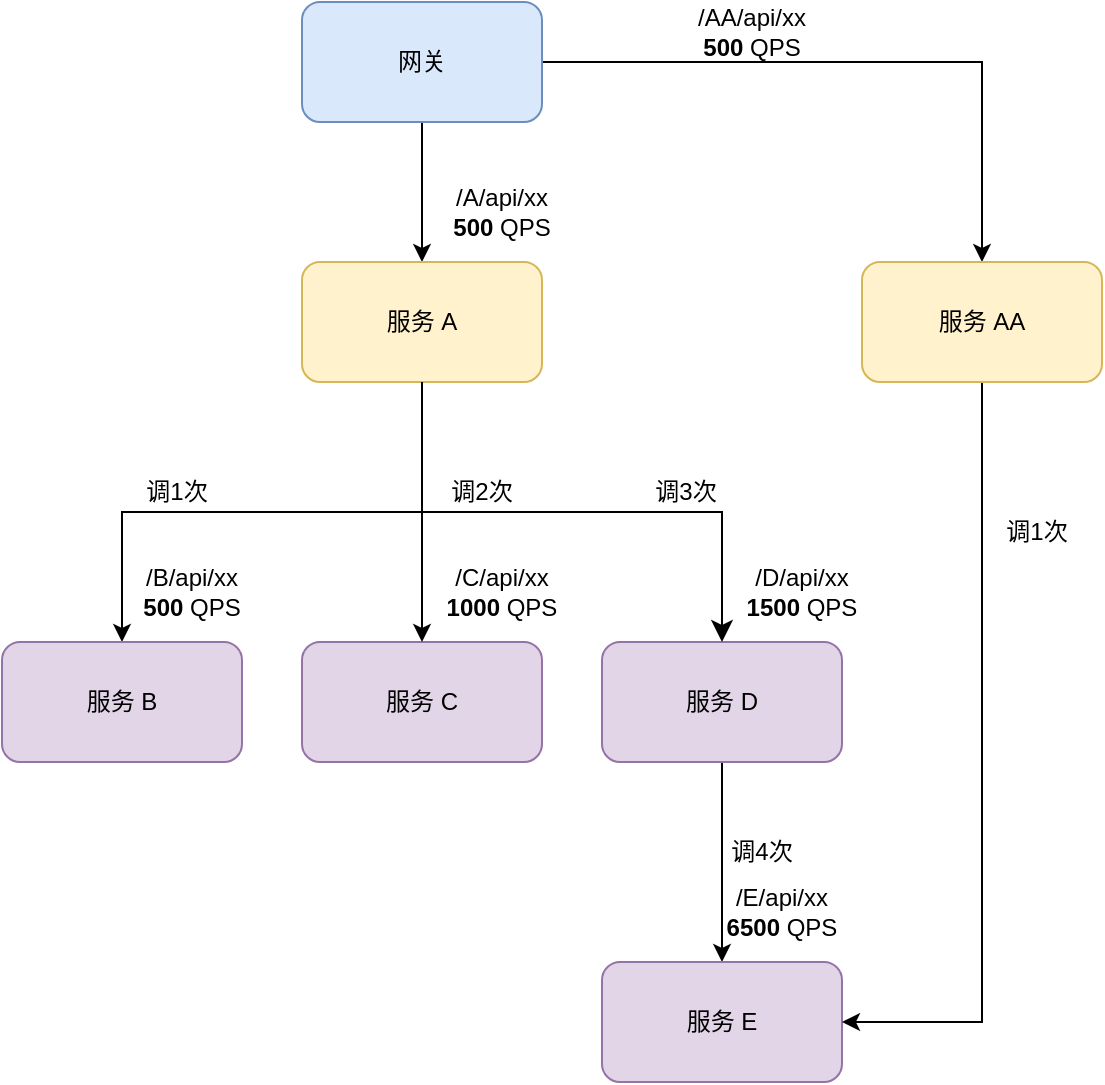 <mxfile version="20.8.17" type="github">
  <diagram name="第 1 页" id="prOJgo9GpXeZwa0iwq7N">
    <mxGraphModel dx="1050" dy="525" grid="1" gridSize="10" guides="1" tooltips="1" connect="1" arrows="1" fold="1" page="1" pageScale="1" pageWidth="827" pageHeight="1169" math="0" shadow="0">
      <root>
        <mxCell id="0" />
        <mxCell id="1" parent="0" />
        <mxCell id="yc_o2a3D8lfDAJjXoI51-37" style="edgeStyle=orthogonalEdgeStyle;rounded=0;orthogonalLoop=1;jettySize=auto;html=1;entryX=0.5;entryY=0;entryDx=0;entryDy=0;" parent="1" source="yc_o2a3D8lfDAJjXoI51-39" target="yc_o2a3D8lfDAJjXoI51-41" edge="1">
          <mxGeometry relative="1" as="geometry" />
        </mxCell>
        <mxCell id="qrkZi6IYKP4hye0Rc6W1-26" style="edgeStyle=orthogonalEdgeStyle;rounded=0;orthogonalLoop=1;jettySize=auto;html=1;" parent="1" source="yc_o2a3D8lfDAJjXoI51-39" target="qrkZi6IYKP4hye0Rc6W1-24" edge="1">
          <mxGeometry relative="1" as="geometry" />
        </mxCell>
        <mxCell id="yc_o2a3D8lfDAJjXoI51-39" value="网关" style="rounded=1;whiteSpace=wrap;html=1;fillColor=#dae8fc;strokeColor=#6c8ebf;" parent="1" vertex="1">
          <mxGeometry x="210" y="180" width="120" height="60" as="geometry" />
        </mxCell>
        <mxCell id="4nQqjzNpe1GIFptVDKYE-1" value="" style="edgeStyle=orthogonalEdgeStyle;rounded=0;orthogonalLoop=1;jettySize=auto;html=1;exitX=0.5;exitY=1;exitDx=0;exitDy=0;" parent="1" source="yc_o2a3D8lfDAJjXoI51-41" target="yc_o2a3D8lfDAJjXoI51-45" edge="1">
          <mxGeometry relative="1" as="geometry" />
        </mxCell>
        <mxCell id="yc_o2a3D8lfDAJjXoI51-41" value="服务 A" style="rounded=1;whiteSpace=wrap;html=1;fillColor=#fff2cc;strokeColor=#d6b656;" parent="1" vertex="1">
          <mxGeometry x="210" y="310" width="120" height="60" as="geometry" />
        </mxCell>
        <mxCell id="yc_o2a3D8lfDAJjXoI51-45" value="服务 B" style="rounded=1;whiteSpace=wrap;html=1;fillColor=#e1d5e7;strokeColor=#9673a6;" parent="1" vertex="1">
          <mxGeometry x="60" y="500" width="120" height="60" as="geometry" />
        </mxCell>
        <mxCell id="qrkZi6IYKP4hye0Rc6W1-1" value="服务 C" style="rounded=1;whiteSpace=wrap;html=1;fillColor=#e1d5e7;strokeColor=#9673a6;" parent="1" vertex="1">
          <mxGeometry x="210" y="500" width="120" height="60" as="geometry" />
        </mxCell>
        <mxCell id="qrkZi6IYKP4hye0Rc6W1-2" value="" style="endArrow=classic;html=1;rounded=0;exitX=0.5;exitY=1;exitDx=0;exitDy=0;entryX=0.5;entryY=0;entryDx=0;entryDy=0;" parent="1" source="yc_o2a3D8lfDAJjXoI51-41" target="qrkZi6IYKP4hye0Rc6W1-1" edge="1">
          <mxGeometry width="50" height="50" relative="1" as="geometry">
            <mxPoint x="290" y="430" as="sourcePoint" />
            <mxPoint x="340" y="380" as="targetPoint" />
          </mxGeometry>
        </mxCell>
        <mxCell id="qrkZi6IYKP4hye0Rc6W1-6" value="" style="edgeStyle=orthogonalEdgeStyle;rounded=0;orthogonalLoop=1;jettySize=auto;html=1;" parent="1" source="qrkZi6IYKP4hye0Rc6W1-3" target="qrkZi6IYKP4hye0Rc6W1-5" edge="1">
          <mxGeometry relative="1" as="geometry" />
        </mxCell>
        <mxCell id="qrkZi6IYKP4hye0Rc6W1-3" value="服务 D" style="rounded=1;whiteSpace=wrap;html=1;fillColor=#e1d5e7;strokeColor=#9673a6;" parent="1" vertex="1">
          <mxGeometry x="360" y="500" width="120" height="60" as="geometry" />
        </mxCell>
        <mxCell id="qrkZi6IYKP4hye0Rc6W1-4" value="" style="edgeStyle=elbowEdgeStyle;elbow=vertical;endArrow=classic;html=1;curved=0;rounded=0;endSize=8;startSize=8;exitX=0.5;exitY=1;exitDx=0;exitDy=0;" parent="1" source="yc_o2a3D8lfDAJjXoI51-41" target="qrkZi6IYKP4hye0Rc6W1-3" edge="1">
          <mxGeometry width="50" height="50" relative="1" as="geometry">
            <mxPoint x="300" y="390" as="sourcePoint" />
            <mxPoint x="420" y="560" as="targetPoint" />
          </mxGeometry>
        </mxCell>
        <mxCell id="qrkZi6IYKP4hye0Rc6W1-5" value="服务 E" style="rounded=1;whiteSpace=wrap;html=1;fillColor=#e1d5e7;strokeColor=#9673a6;" parent="1" vertex="1">
          <mxGeometry x="360" y="660" width="120" height="60" as="geometry" />
        </mxCell>
        <mxCell id="qrkZi6IYKP4hye0Rc6W1-9" value="/A/api/xx&lt;br&gt;&lt;b&gt;500&lt;/b&gt; QPS" style="text;html=1;strokeColor=none;fillColor=none;align=center;verticalAlign=middle;whiteSpace=wrap;rounded=0;" parent="1" vertex="1">
          <mxGeometry x="275" y="270" width="70" height="30" as="geometry" />
        </mxCell>
        <mxCell id="qrkZi6IYKP4hye0Rc6W1-10" value="/B/api/xx&lt;br&gt;&lt;b&gt;500&lt;/b&gt; QPS" style="text;html=1;strokeColor=none;fillColor=none;align=center;verticalAlign=middle;whiteSpace=wrap;rounded=0;" parent="1" vertex="1">
          <mxGeometry x="120" y="460" width="70" height="30" as="geometry" />
        </mxCell>
        <mxCell id="qrkZi6IYKP4hye0Rc6W1-11" value="/C/api/xx&lt;br&gt;&lt;b&gt;1000&lt;/b&gt; QPS" style="text;html=1;strokeColor=none;fillColor=none;align=center;verticalAlign=middle;whiteSpace=wrap;rounded=0;" parent="1" vertex="1">
          <mxGeometry x="280" y="460" width="60" height="30" as="geometry" />
        </mxCell>
        <mxCell id="qrkZi6IYKP4hye0Rc6W1-12" value="/D/api/xx&lt;br&gt;&lt;b&gt;1500&lt;/b&gt; QPS" style="text;html=1;strokeColor=none;fillColor=none;align=center;verticalAlign=middle;whiteSpace=wrap;rounded=0;" parent="1" vertex="1">
          <mxGeometry x="430" y="460" width="60" height="30" as="geometry" />
        </mxCell>
        <mxCell id="qrkZi6IYKP4hye0Rc6W1-13" value="/E/api/xx&lt;br&gt;&lt;b&gt;6500&lt;/b&gt; QPS" style="text;html=1;strokeColor=none;fillColor=none;align=center;verticalAlign=middle;whiteSpace=wrap;rounded=0;" parent="1" vertex="1">
          <mxGeometry x="410" y="620" width="80" height="30" as="geometry" />
        </mxCell>
        <mxCell id="qrkZi6IYKP4hye0Rc6W1-16" value="调1次" style="text;html=1;strokeColor=none;fillColor=none;align=center;verticalAlign=middle;whiteSpace=wrap;rounded=0;" parent="1" vertex="1">
          <mxGeometry x="130" y="410" width="35" height="30" as="geometry" />
        </mxCell>
        <mxCell id="qrkZi6IYKP4hye0Rc6W1-17" value="调2次" style="text;html=1;strokeColor=none;fillColor=none;align=center;verticalAlign=middle;whiteSpace=wrap;rounded=0;" parent="1" vertex="1">
          <mxGeometry x="280" y="410" width="40" height="30" as="geometry" />
        </mxCell>
        <mxCell id="qrkZi6IYKP4hye0Rc6W1-19" value="调3次" style="text;html=1;strokeColor=none;fillColor=none;align=center;verticalAlign=middle;whiteSpace=wrap;rounded=0;" parent="1" vertex="1">
          <mxGeometry x="384" y="410" width="36" height="30" as="geometry" />
        </mxCell>
        <mxCell id="qrkZi6IYKP4hye0Rc6W1-20" value="调4次" style="text;html=1;strokeColor=none;fillColor=none;align=center;verticalAlign=middle;whiteSpace=wrap;rounded=0;" parent="1" vertex="1">
          <mxGeometry x="420" y="590" width="40" height="30" as="geometry" />
        </mxCell>
        <mxCell id="qrkZi6IYKP4hye0Rc6W1-28" style="edgeStyle=orthogonalEdgeStyle;rounded=0;orthogonalLoop=1;jettySize=auto;html=1;entryX=1;entryY=0.5;entryDx=0;entryDy=0;exitX=0.5;exitY=1;exitDx=0;exitDy=0;" parent="1" source="qrkZi6IYKP4hye0Rc6W1-24" target="qrkZi6IYKP4hye0Rc6W1-5" edge="1">
          <mxGeometry relative="1" as="geometry" />
        </mxCell>
        <mxCell id="qrkZi6IYKP4hye0Rc6W1-24" value="服务 AA" style="rounded=1;whiteSpace=wrap;html=1;fillColor=#fff2cc;strokeColor=#d6b656;" parent="1" vertex="1">
          <mxGeometry x="490" y="310" width="120" height="60" as="geometry" />
        </mxCell>
        <mxCell id="qrkZi6IYKP4hye0Rc6W1-27" value="/AA/api/xx&lt;br&gt;&lt;b&gt;500&lt;/b&gt; QPS" style="text;html=1;strokeColor=none;fillColor=none;align=center;verticalAlign=middle;whiteSpace=wrap;rounded=0;" parent="1" vertex="1">
          <mxGeometry x="400" y="180" width="70" height="30" as="geometry" />
        </mxCell>
        <mxCell id="qrkZi6IYKP4hye0Rc6W1-29" value="调1次" style="text;html=1;strokeColor=none;fillColor=none;align=center;verticalAlign=middle;whiteSpace=wrap;rounded=0;" parent="1" vertex="1">
          <mxGeometry x="560" y="430" width="35" height="30" as="geometry" />
        </mxCell>
      </root>
    </mxGraphModel>
  </diagram>
</mxfile>
